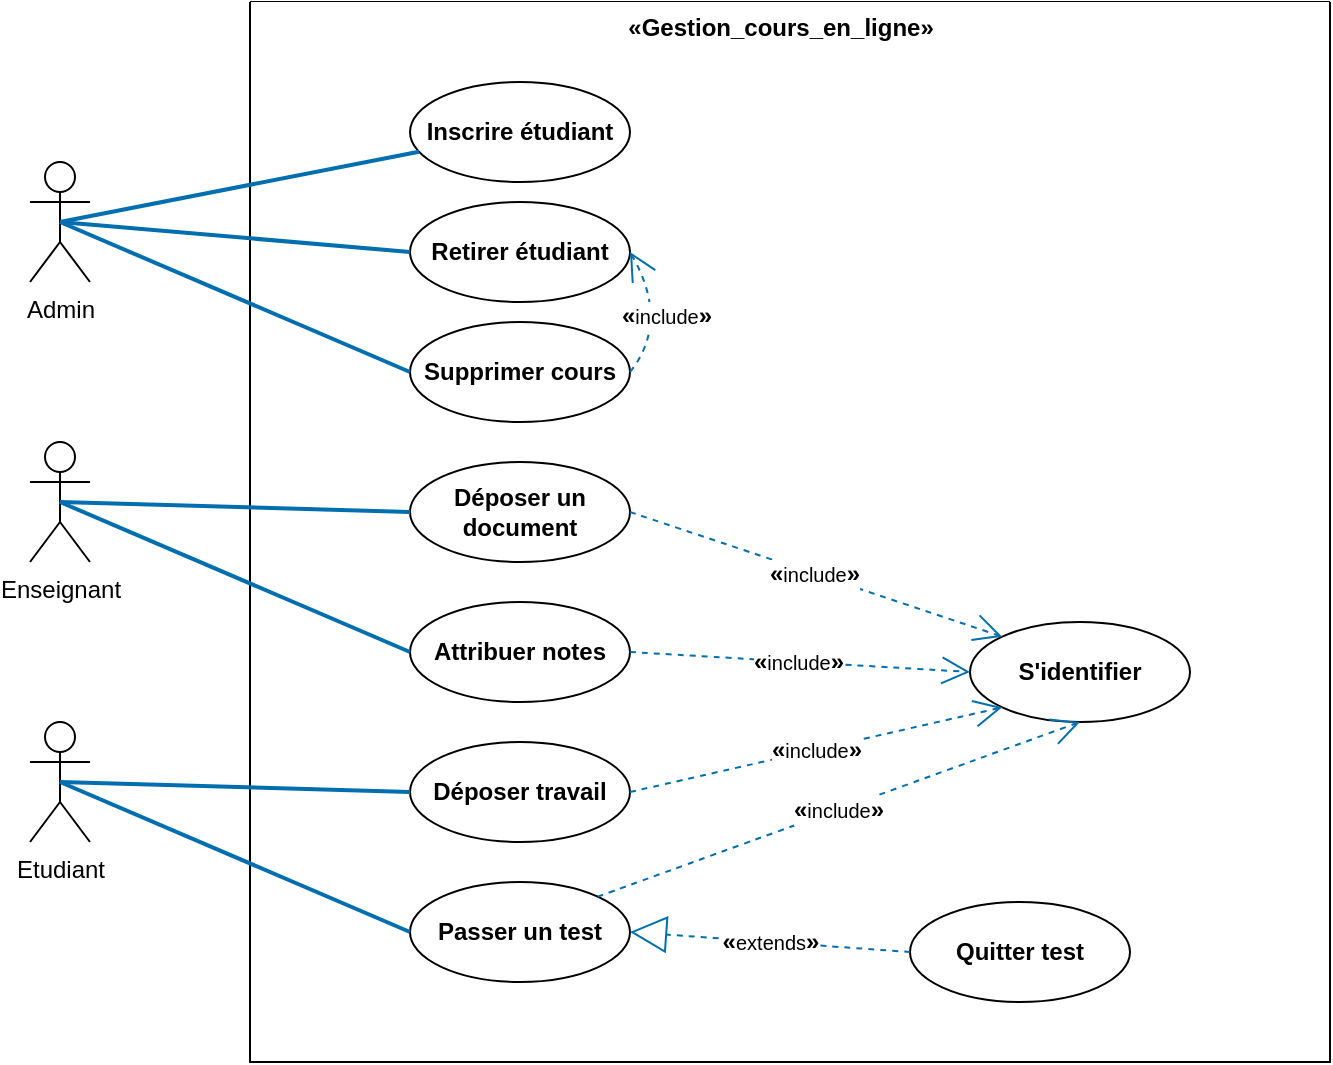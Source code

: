 <mxfile version="28.2.5">
  <diagram name="Page-1" id="RosI9yKeK19fPfaOOAUe">
    <mxGraphModel dx="988" dy="555" grid="1" gridSize="10" guides="1" tooltips="1" connect="1" arrows="1" fold="1" page="1" pageScale="1" pageWidth="827" pageHeight="1169" math="0" shadow="0">
      <root>
        <mxCell id="0" />
        <mxCell id="1" parent="0" />
        <mxCell id="zIjKVyf7ZHZjd0YAjETi-18" value="" style="swimlane;startSize=0;fillColor=light-dark(#FFFFFF,#FFFFFF);swimlaneFillColor=light-dark(#FFFFFF,#FFFFFF);" vertex="1" parent="1">
          <mxGeometry x="190" y="20" width="540" height="530" as="geometry" />
        </mxCell>
        <mxCell id="zIjKVyf7ZHZjd0YAjETi-11" value="Inscrire étudiant" style="ellipse;whiteSpace=wrap;html=1;labelBackgroundColor=none;strokeColor=light-dark(#000000,#797979);fillColor=light-dark(#FFFFFF,#818181);fontStyle=1" vertex="1" parent="zIjKVyf7ZHZjd0YAjETi-18">
          <mxGeometry x="80" y="40" width="110" height="50" as="geometry" />
        </mxCell>
        <mxCell id="zIjKVyf7ZHZjd0YAjETi-12" value="Retirer étudiant" style="ellipse;whiteSpace=wrap;html=1;labelBackgroundColor=none;strokeColor=light-dark(#000000,#797979);fillColor=light-dark(#FFFFFF,#818181);fontStyle=1" vertex="1" parent="zIjKVyf7ZHZjd0YAjETi-18">
          <mxGeometry x="80" y="100" width="110" height="50" as="geometry" />
        </mxCell>
        <mxCell id="zIjKVyf7ZHZjd0YAjETi-13" value="Supprimer cours" style="ellipse;whiteSpace=wrap;html=1;labelBackgroundColor=none;strokeColor=light-dark(#000000,#797979);fillColor=light-dark(#FFFFFF,#818181);fontStyle=1" vertex="1" parent="zIjKVyf7ZHZjd0YAjETi-18">
          <mxGeometry x="80" y="160" width="110" height="50" as="geometry" />
        </mxCell>
        <mxCell id="zIjKVyf7ZHZjd0YAjETi-9" value="&lt;span style=&quot;text-wrap-mode: wrap;&quot;&gt;«Gestion_cours_en_ligne»&lt;/span&gt;" style="text;align=center;fontStyle=1;verticalAlign=middle;spacingLeft=3;spacingRight=3;strokeColor=none;rotatable=0;points=[[0,0.5],[1,0.5]];portConstraint=eastwest;html=1;fontColor=light-dark(#000000,#000000);" vertex="1" parent="zIjKVyf7ZHZjd0YAjETi-18">
          <mxGeometry x="160" width="210" height="26" as="geometry" />
        </mxCell>
        <mxCell id="zIjKVyf7ZHZjd0YAjETi-30" value="&lt;font style=&quot;&quot;&gt;&lt;font style=&quot;color: light-dark(rgb(0, 0, 0), rgb(0, 0, 0)); font-size: 10px;&quot;&gt;&lt;span style=&quot;font-size: 12px; font-weight: 700; text-wrap-mode: wrap;&quot;&gt;«&lt;/span&gt;include&lt;/font&gt;&lt;span style=&quot;font-size: 12px; font-weight: 700; text-wrap-mode: wrap;&quot;&gt;&lt;font style=&quot;color: light-dark(rgb(0, 0, 0), rgb(0, 0, 0));&quot;&gt;»&lt;/font&gt;&lt;/span&gt;&lt;/font&gt;" style="endArrow=open;endSize=12;dashed=1;html=1;rounded=0;fillColor=#1ba1e2;strokeColor=#006EAF;entryX=1;entryY=0.5;entryDx=0;entryDy=0;exitX=1;exitY=0.5;exitDx=0;exitDy=0;curved=1;strokeWidth=1;labelBackgroundColor=light-dark(#FFFFFF,#FFFFFF);" edge="1" parent="zIjKVyf7ZHZjd0YAjETi-18" source="zIjKVyf7ZHZjd0YAjETi-13" target="zIjKVyf7ZHZjd0YAjETi-12">
          <mxGeometry x="-0.005" width="160" relative="1" as="geometry">
            <mxPoint x="190" y="184.5" as="sourcePoint" />
            <mxPoint x="350" y="184.5" as="targetPoint" />
            <Array as="points">
              <mxPoint x="210" y="160" />
            </Array>
            <mxPoint as="offset" />
          </mxGeometry>
        </mxCell>
        <mxCell id="zIjKVyf7ZHZjd0YAjETi-32" value="Déposer un document" style="ellipse;whiteSpace=wrap;html=1;labelBackgroundColor=none;strokeColor=light-dark(#000000,#797979);fillColor=light-dark(#FFFFFF,#818181);fontStyle=1" vertex="1" parent="zIjKVyf7ZHZjd0YAjETi-18">
          <mxGeometry x="80" y="230" width="110" height="50" as="geometry" />
        </mxCell>
        <mxCell id="zIjKVyf7ZHZjd0YAjETi-33" value="Attribuer notes" style="ellipse;whiteSpace=wrap;html=1;labelBackgroundColor=none;strokeColor=light-dark(#000000,#797979);fillColor=light-dark(#FFFFFF,#818181);fontStyle=1" vertex="1" parent="zIjKVyf7ZHZjd0YAjETi-18">
          <mxGeometry x="80" y="300" width="110" height="50" as="geometry" />
        </mxCell>
        <mxCell id="zIjKVyf7ZHZjd0YAjETi-34" value="Passer un test" style="ellipse;whiteSpace=wrap;html=1;labelBackgroundColor=none;strokeColor=light-dark(#000000,#797979);fillColor=light-dark(#FFFFFF,#818181);fontStyle=1" vertex="1" parent="zIjKVyf7ZHZjd0YAjETi-18">
          <mxGeometry x="80" y="440" width="110" height="50" as="geometry" />
        </mxCell>
        <mxCell id="zIjKVyf7ZHZjd0YAjETi-35" value="Déposer travail" style="ellipse;whiteSpace=wrap;html=1;labelBackgroundColor=none;strokeColor=light-dark(#000000,#797979);fillColor=light-dark(#FFFFFF,#818181);fontStyle=1" vertex="1" parent="zIjKVyf7ZHZjd0YAjETi-18">
          <mxGeometry x="80" y="370" width="110" height="50" as="geometry" />
        </mxCell>
        <mxCell id="zIjKVyf7ZHZjd0YAjETi-37" value="S&#39;identifier" style="ellipse;whiteSpace=wrap;html=1;labelBackgroundColor=none;strokeColor=light-dark(#000000,#797979);fillColor=light-dark(#FFFFFF,#818181);fontStyle=1" vertex="1" parent="zIjKVyf7ZHZjd0YAjETi-18">
          <mxGeometry x="360" y="310" width="110" height="50" as="geometry" />
        </mxCell>
        <mxCell id="zIjKVyf7ZHZjd0YAjETi-38" value="Quitter test" style="ellipse;whiteSpace=wrap;html=1;labelBackgroundColor=none;strokeColor=light-dark(#000000,#797979);fillColor=light-dark(#FFFFFF,#818181);fontStyle=1" vertex="1" parent="zIjKVyf7ZHZjd0YAjETi-18">
          <mxGeometry x="330" y="450" width="110" height="50" as="geometry" />
        </mxCell>
        <mxCell id="zIjKVyf7ZHZjd0YAjETi-45" value="&lt;font style=&quot;&quot;&gt;&lt;font style=&quot;color: light-dark(rgb(0, 0, 0), rgb(0, 0, 0)); font-size: 10px;&quot;&gt;&lt;span style=&quot;font-size: 12px; font-weight: 700; text-wrap-mode: wrap;&quot;&gt;«&lt;/span&gt;include&lt;/font&gt;&lt;span style=&quot;font-size: 12px; font-weight: 700; text-wrap-mode: wrap;&quot;&gt;&lt;font style=&quot;color: light-dark(rgb(0, 0, 0), rgb(0, 0, 0));&quot;&gt;»&lt;/font&gt;&lt;/span&gt;&lt;/font&gt;" style="endArrow=open;endSize=12;dashed=1;html=1;rounded=0;fillColor=#1ba1e2;strokeColor=#006EAF;exitX=1;exitY=0.5;exitDx=0;exitDy=0;curved=1;strokeWidth=1;entryX=0;entryY=0;entryDx=0;entryDy=0;labelBackgroundColor=light-dark(#FFFFFF,#FFFFFF);" edge="1" parent="zIjKVyf7ZHZjd0YAjETi-18" source="zIjKVyf7ZHZjd0YAjETi-32" target="zIjKVyf7ZHZjd0YAjETi-37">
          <mxGeometry x="-0.005" width="160" relative="1" as="geometry">
            <mxPoint x="190" y="220" as="sourcePoint" />
            <mxPoint x="360" y="335" as="targetPoint" />
            <Array as="points" />
            <mxPoint as="offset" />
          </mxGeometry>
        </mxCell>
        <mxCell id="zIjKVyf7ZHZjd0YAjETi-46" value="&lt;font style=&quot;&quot;&gt;&lt;font style=&quot;color: light-dark(rgb(0, 0, 0), rgb(0, 0, 0)); font-size: 10px;&quot;&gt;&lt;span style=&quot;font-size: 12px; font-weight: 700; text-wrap-mode: wrap;&quot;&gt;«&lt;/span&gt;include&lt;/font&gt;&lt;span style=&quot;font-size: 12px; font-weight: 700; text-wrap-mode: wrap;&quot;&gt;&lt;font style=&quot;color: light-dark(rgb(0, 0, 0), rgb(0, 0, 0));&quot;&gt;»&lt;/font&gt;&lt;/span&gt;&lt;/font&gt;" style="endArrow=open;endSize=12;dashed=1;html=1;rounded=0;fillColor=#1ba1e2;strokeColor=#006EAF;exitX=1;exitY=0.5;exitDx=0;exitDy=0;curved=1;strokeWidth=1;entryX=0;entryY=0.5;entryDx=0;entryDy=0;labelBackgroundColor=light-dark(#FFFFFF,#FFFFFF);" edge="1" parent="zIjKVyf7ZHZjd0YAjETi-18" source="zIjKVyf7ZHZjd0YAjETi-33" target="zIjKVyf7ZHZjd0YAjETi-37">
          <mxGeometry x="-0.005" width="160" relative="1" as="geometry">
            <mxPoint x="330" y="310" as="sourcePoint" />
            <mxPoint x="360" y="335" as="targetPoint" />
            <Array as="points" />
            <mxPoint as="offset" />
          </mxGeometry>
        </mxCell>
        <mxCell id="zIjKVyf7ZHZjd0YAjETi-47" value="&lt;font style=&quot;&quot;&gt;&lt;font style=&quot;color: light-dark(rgb(0, 0, 0), rgb(0, 0, 0)); font-size: 10px;&quot;&gt;&lt;span style=&quot;font-size: 12px; font-weight: 700; text-wrap-mode: wrap;&quot;&gt;«&lt;/span&gt;include&lt;/font&gt;&lt;span style=&quot;font-size: 12px; font-weight: 700; text-wrap-mode: wrap;&quot;&gt;&lt;font style=&quot;color: light-dark(rgb(0, 0, 0), rgb(0, 0, 0));&quot;&gt;»&lt;/font&gt;&lt;/span&gt;&lt;/font&gt;" style="endArrow=open;endSize=12;dashed=1;html=1;rounded=0;fillColor=#1ba1e2;strokeColor=#006EAF;entryX=0.5;entryY=1;entryDx=0;entryDy=0;exitX=1;exitY=0;exitDx=0;exitDy=0;curved=1;strokeWidth=1;labelBackgroundColor=light-dark(#FFFFFF,#FFFFFF);" edge="1" parent="zIjKVyf7ZHZjd0YAjETi-18" source="zIjKVyf7ZHZjd0YAjETi-34" target="zIjKVyf7ZHZjd0YAjETi-37">
          <mxGeometry x="-0.005" width="160" relative="1" as="geometry">
            <mxPoint x="260" y="340" as="sourcePoint" />
            <mxPoint x="430" y="350" as="targetPoint" />
            <Array as="points" />
            <mxPoint as="offset" />
          </mxGeometry>
        </mxCell>
        <mxCell id="zIjKVyf7ZHZjd0YAjETi-48" value="&lt;font style=&quot;&quot;&gt;&lt;font style=&quot;color: light-dark(rgb(0, 0, 0), rgb(0, 0, 0)); font-size: 10px;&quot;&gt;&lt;span style=&quot;font-size: 12px; font-weight: 700; text-wrap-mode: wrap;&quot;&gt;«&lt;/span&gt;include&lt;/font&gt;&lt;span style=&quot;font-size: 12px; font-weight: 700; text-wrap-mode: wrap;&quot;&gt;&lt;font style=&quot;color: light-dark(rgb(0, 0, 0), rgb(0, 0, 0));&quot;&gt;»&lt;/font&gt;&lt;/span&gt;&lt;/font&gt;" style="endArrow=open;endSize=12;dashed=1;html=1;rounded=0;fillColor=#1ba1e2;strokeColor=#006EAF;entryX=0;entryY=1;entryDx=0;entryDy=0;exitX=1;exitY=0.5;exitDx=0;exitDy=0;curved=1;strokeWidth=1;labelBackgroundColor=light-dark(#FFFFFF,#FFFFFF);" edge="1" parent="zIjKVyf7ZHZjd0YAjETi-18" source="zIjKVyf7ZHZjd0YAjETi-35" target="zIjKVyf7ZHZjd0YAjETi-37">
          <mxGeometry x="-0.005" width="160" relative="1" as="geometry">
            <mxPoint x="280" y="442" as="sourcePoint" />
            <mxPoint x="466" y="400" as="targetPoint" />
            <Array as="points" />
            <mxPoint as="offset" />
          </mxGeometry>
        </mxCell>
        <mxCell id="zIjKVyf7ZHZjd0YAjETi-49" value="&lt;font style=&quot;color: light-dark(rgb(0, 0, 0), rgb(0, 0, 0));&quot;&gt;&lt;span style=&quot;font-size: 12px; font-weight: 700; text-wrap-mode: wrap;&quot;&gt;«&lt;/span&gt;&lt;span style=&quot;font-size: 10px;&quot;&gt;extends&lt;/span&gt;&lt;/font&gt;&lt;span style=&quot;color: rgb(255, 255, 255); text-wrap-mode: wrap; font-size: 12px; font-weight: 700;&quot;&gt;&lt;font style=&quot;color: light-dark(rgb(0, 0, 0), rgb(0, 0, 0));&quot;&gt;»&lt;/font&gt;&lt;/span&gt;" style="endArrow=block;endSize=16;endFill=0;html=1;rounded=0;exitX=0;exitY=0.5;exitDx=0;exitDy=0;fillColor=#1ba1e2;strokeColor=#006EAF;curved=1;fontColor=light-dark(#000000,#000000);labelBackgroundColor=light-dark(#FFFFFF,#FFFFFF);dashed=1;entryX=1;entryY=0.5;entryDx=0;entryDy=0;" edge="1" parent="zIjKVyf7ZHZjd0YAjETi-18" source="zIjKVyf7ZHZjd0YAjETi-38" target="zIjKVyf7ZHZjd0YAjETi-34">
          <mxGeometry width="160" relative="1" as="geometry">
            <mxPoint x="210" y="510" as="sourcePoint" />
            <mxPoint x="200" y="470" as="targetPoint" />
            <mxPoint as="offset" />
          </mxGeometry>
        </mxCell>
        <mxCell id="zIjKVyf7ZHZjd0YAjETi-24" style="rounded=0;orthogonalLoop=1;jettySize=auto;html=1;endArrow=none;endFill=0;strokeColor=#006EAF;fillColor=#1ba1e2;startSize=7;strokeWidth=2;curved=1;exitX=0.5;exitY=0.5;exitDx=0;exitDy=0;exitPerimeter=0;" edge="1" parent="1" source="zIjKVyf7ZHZjd0YAjETi-1" target="zIjKVyf7ZHZjd0YAjETi-11">
          <mxGeometry relative="1" as="geometry" />
        </mxCell>
        <mxCell id="zIjKVyf7ZHZjd0YAjETi-1" value="Admin" style="shape=umlActor;verticalLabelPosition=bottom;verticalAlign=top;html=1;outlineConnect=0;" vertex="1" parent="1">
          <mxGeometry x="80" y="100" width="30" height="60" as="geometry" />
        </mxCell>
        <mxCell id="zIjKVyf7ZHZjd0YAjETi-2" value="Etudiant" style="shape=umlActor;verticalLabelPosition=bottom;verticalAlign=top;html=1;outlineConnect=0;" vertex="1" parent="1">
          <mxGeometry x="80" y="380" width="30" height="60" as="geometry" />
        </mxCell>
        <mxCell id="zIjKVyf7ZHZjd0YAjETi-3" value="Enseignant" style="shape=umlActor;verticalLabelPosition=bottom;verticalAlign=top;html=1;outlineConnect=0;" vertex="1" parent="1">
          <mxGeometry x="80" y="240" width="30" height="60" as="geometry" />
        </mxCell>
        <mxCell id="zIjKVyf7ZHZjd0YAjETi-26" style="rounded=0;orthogonalLoop=1;jettySize=auto;html=1;endArrow=none;endFill=0;strokeColor=#006EAF;fillColor=#1ba1e2;startSize=7;strokeWidth=2;curved=1;entryX=0;entryY=0.5;entryDx=0;entryDy=0;exitX=0.5;exitY=0.5;exitDx=0;exitDy=0;exitPerimeter=0;" edge="1" parent="1" source="zIjKVyf7ZHZjd0YAjETi-1" target="zIjKVyf7ZHZjd0YAjETi-12">
          <mxGeometry relative="1" as="geometry">
            <mxPoint x="95" y="130" as="sourcePoint" />
            <mxPoint x="261" y="160" as="targetPoint" />
          </mxGeometry>
        </mxCell>
        <mxCell id="zIjKVyf7ZHZjd0YAjETi-27" style="rounded=0;orthogonalLoop=1;jettySize=auto;html=1;endArrow=none;endFill=0;strokeColor=#006EAF;fillColor=#1ba1e2;startSize=7;strokeWidth=2;curved=1;entryX=0;entryY=0.5;entryDx=0;entryDy=0;exitX=0.5;exitY=0.5;exitDx=0;exitDy=0;exitPerimeter=0;" edge="1" parent="1" source="zIjKVyf7ZHZjd0YAjETi-1" target="zIjKVyf7ZHZjd0YAjETi-13">
          <mxGeometry relative="1" as="geometry">
            <mxPoint x="90" y="110" as="sourcePoint" />
            <mxPoint x="391" y="130" as="targetPoint" />
          </mxGeometry>
        </mxCell>
        <mxCell id="zIjKVyf7ZHZjd0YAjETi-42" style="rounded=0;orthogonalLoop=1;jettySize=auto;html=1;endArrow=none;endFill=0;strokeColor=#006EAF;fillColor=#1ba1e2;startSize=7;strokeWidth=2;curved=1;entryX=0;entryY=0.5;entryDx=0;entryDy=0;exitX=0.5;exitY=0.5;exitDx=0;exitDy=0;exitPerimeter=0;" edge="1" parent="1" source="zIjKVyf7ZHZjd0YAjETi-3" target="zIjKVyf7ZHZjd0YAjETi-32">
          <mxGeometry relative="1" as="geometry">
            <mxPoint x="180" y="180" as="sourcePoint" />
            <mxPoint x="350" y="221" as="targetPoint" />
          </mxGeometry>
        </mxCell>
        <mxCell id="zIjKVyf7ZHZjd0YAjETi-43" style="rounded=0;orthogonalLoop=1;jettySize=auto;html=1;endArrow=none;endFill=0;strokeColor=#006EAF;fillColor=#1ba1e2;startSize=7;strokeWidth=2;curved=1;exitX=0.5;exitY=0.5;exitDx=0;exitDy=0;exitPerimeter=0;entryX=0;entryY=0.5;entryDx=0;entryDy=0;" edge="1" parent="1" source="zIjKVyf7ZHZjd0YAjETi-3" target="zIjKVyf7ZHZjd0YAjETi-33">
          <mxGeometry relative="1" as="geometry">
            <mxPoint x="160" y="285" as="sourcePoint" />
            <mxPoint x="345" y="260" as="targetPoint" />
          </mxGeometry>
        </mxCell>
        <mxCell id="zIjKVyf7ZHZjd0YAjETi-50" style="rounded=0;orthogonalLoop=1;jettySize=auto;html=1;endArrow=none;endFill=0;strokeColor=#006EAF;fillColor=#1ba1e2;startSize=7;strokeWidth=2;curved=1;entryX=0;entryY=0.5;entryDx=0;entryDy=0;exitX=0.5;exitY=0.5;exitDx=0;exitDy=0;exitPerimeter=0;" edge="1" parent="1" source="zIjKVyf7ZHZjd0YAjETi-2" target="zIjKVyf7ZHZjd0YAjETi-35">
          <mxGeometry relative="1" as="geometry">
            <mxPoint x="140" y="410" as="sourcePoint" />
            <mxPoint x="315" y="415" as="targetPoint" />
          </mxGeometry>
        </mxCell>
        <mxCell id="zIjKVyf7ZHZjd0YAjETi-51" style="rounded=0;orthogonalLoop=1;jettySize=auto;html=1;endArrow=none;endFill=0;strokeColor=#006EAF;fillColor=#1ba1e2;startSize=7;strokeWidth=2;curved=1;entryX=0;entryY=0.5;entryDx=0;entryDy=0;exitX=0.5;exitY=0.5;exitDx=0;exitDy=0;exitPerimeter=0;" edge="1" parent="1" source="zIjKVyf7ZHZjd0YAjETi-2" target="zIjKVyf7ZHZjd0YAjETi-34">
          <mxGeometry relative="1" as="geometry">
            <mxPoint x="100" y="410" as="sourcePoint" />
            <mxPoint x="315" y="415" as="targetPoint" />
          </mxGeometry>
        </mxCell>
      </root>
    </mxGraphModel>
  </diagram>
</mxfile>
